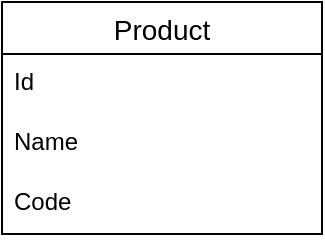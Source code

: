 <mxfile version="14.4.3" type="device"><diagram id="Tt87UlZ_X7FtBANLTKoH" name="Page-1"><mxGraphModel dx="1038" dy="624" grid="1" gridSize="10" guides="1" tooltips="1" connect="1" arrows="1" fold="1" page="1" pageScale="1" pageWidth="1100" pageHeight="850" math="0" shadow="0"><root><mxCell id="0"/><mxCell id="1" parent="0"/><mxCell id="2Pk7dKoo1yexJuWpcKhC-1" value="Product" style="swimlane;fontStyle=0;childLayout=stackLayout;horizontal=1;startSize=26;horizontalStack=0;resizeParent=1;resizeParentMax=0;resizeLast=0;collapsible=1;marginBottom=0;align=center;fontSize=14;" vertex="1" parent="1"><mxGeometry x="350" y="230" width="160" height="116" as="geometry"/></mxCell><mxCell id="2Pk7dKoo1yexJuWpcKhC-2" value="Id" style="text;strokeColor=none;fillColor=none;spacingLeft=4;spacingRight=4;overflow=hidden;rotatable=0;points=[[0,0.5],[1,0.5]];portConstraint=eastwest;fontSize=12;" vertex="1" parent="2Pk7dKoo1yexJuWpcKhC-1"><mxGeometry y="26" width="160" height="30" as="geometry"/></mxCell><mxCell id="2Pk7dKoo1yexJuWpcKhC-3" value="Name" style="text;strokeColor=none;fillColor=none;spacingLeft=4;spacingRight=4;overflow=hidden;rotatable=0;points=[[0,0.5],[1,0.5]];portConstraint=eastwest;fontSize=12;" vertex="1" parent="2Pk7dKoo1yexJuWpcKhC-1"><mxGeometry y="56" width="160" height="30" as="geometry"/></mxCell><mxCell id="2Pk7dKoo1yexJuWpcKhC-4" value="Code" style="text;strokeColor=none;fillColor=none;spacingLeft=4;spacingRight=4;overflow=hidden;rotatable=0;points=[[0,0.5],[1,0.5]];portConstraint=eastwest;fontSize=12;" vertex="1" parent="2Pk7dKoo1yexJuWpcKhC-1"><mxGeometry y="86" width="160" height="30" as="geometry"/></mxCell></root></mxGraphModel></diagram></mxfile>